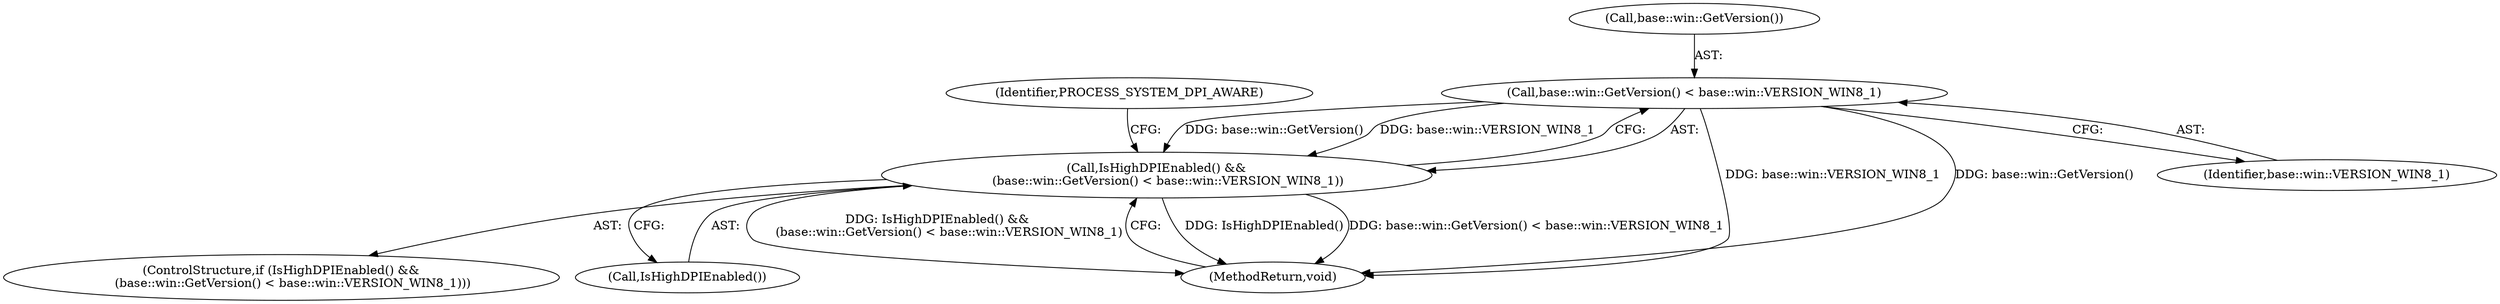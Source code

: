 digraph "1_Chrome_a0fe4d88137213aa24fbb16fd7eec34533345c9b@del" {
"1000105" [label="(Call,base::win::GetVersion() < base::win::VERSION_WIN8_1)"];
"1000103" [label="(Call,IsHighDPIEnabled() &&\n      (base::win::GetVersion() < base::win::VERSION_WIN8_1))"];
"1000115" [label="(MethodReturn,void)"];
"1000102" [label="(ControlStructure,if (IsHighDPIEnabled() &&\n      (base::win::GetVersion() < base::win::VERSION_WIN8_1)))"];
"1000105" [label="(Call,base::win::GetVersion() < base::win::VERSION_WIN8_1)"];
"1000107" [label="(Identifier,base::win::VERSION_WIN8_1)"];
"1000106" [label="(Call,base::win::GetVersion())"];
"1000103" [label="(Call,IsHighDPIEnabled() &&\n      (base::win::GetVersion() < base::win::VERSION_WIN8_1))"];
"1000104" [label="(Call,IsHighDPIEnabled())"];
"1000112" [label="(Identifier,PROCESS_SYSTEM_DPI_AWARE)"];
"1000105" -> "1000103"  [label="AST: "];
"1000105" -> "1000107"  [label="CFG: "];
"1000106" -> "1000105"  [label="AST: "];
"1000107" -> "1000105"  [label="AST: "];
"1000103" -> "1000105"  [label="CFG: "];
"1000105" -> "1000115"  [label="DDG: base::win::VERSION_WIN8_1"];
"1000105" -> "1000115"  [label="DDG: base::win::GetVersion()"];
"1000105" -> "1000103"  [label="DDG: base::win::GetVersion()"];
"1000105" -> "1000103"  [label="DDG: base::win::VERSION_WIN8_1"];
"1000103" -> "1000102"  [label="AST: "];
"1000103" -> "1000104"  [label="CFG: "];
"1000104" -> "1000103"  [label="AST: "];
"1000112" -> "1000103"  [label="CFG: "];
"1000115" -> "1000103"  [label="CFG: "];
"1000103" -> "1000115"  [label="DDG: IsHighDPIEnabled()"];
"1000103" -> "1000115"  [label="DDG: base::win::GetVersion() < base::win::VERSION_WIN8_1"];
"1000103" -> "1000115"  [label="DDG: IsHighDPIEnabled() &&\n      (base::win::GetVersion() < base::win::VERSION_WIN8_1)"];
}
